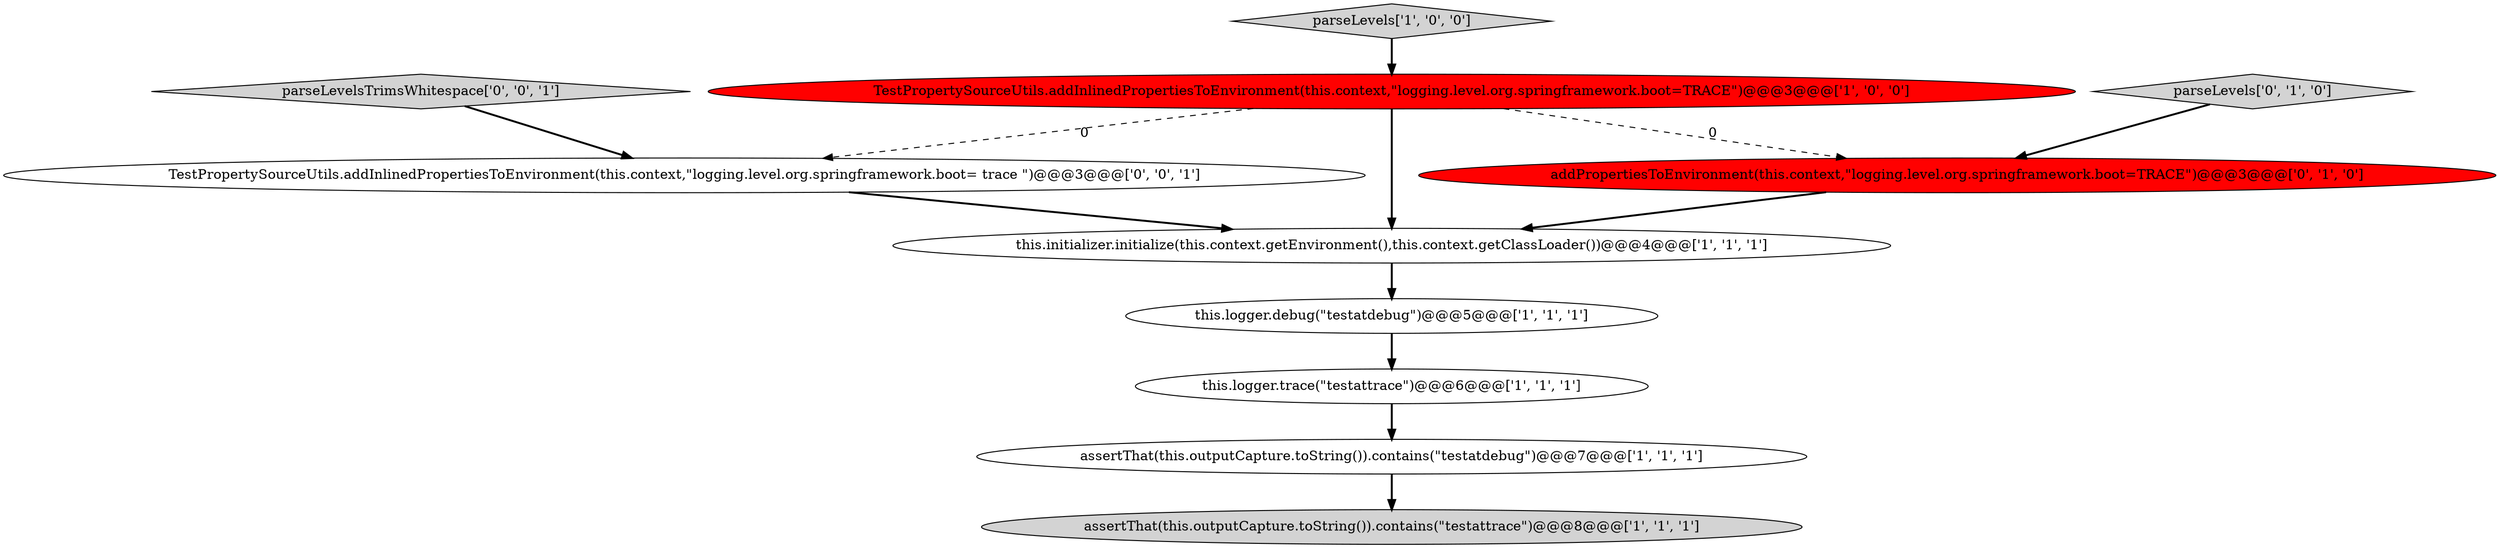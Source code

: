 digraph {
10 [style = filled, label = "parseLevelsTrimsWhitespace['0', '0', '1']", fillcolor = lightgray, shape = diamond image = "AAA0AAABBB3BBB"];
5 [style = filled, label = "TestPropertySourceUtils.addInlinedPropertiesToEnvironment(this.context,\"logging.level.org.springframework.boot=TRACE\")@@@3@@@['1', '0', '0']", fillcolor = red, shape = ellipse image = "AAA1AAABBB1BBB"];
9 [style = filled, label = "TestPropertySourceUtils.addInlinedPropertiesToEnvironment(this.context,\"logging.level.org.springframework.boot= trace \")@@@3@@@['0', '0', '1']", fillcolor = white, shape = ellipse image = "AAA0AAABBB3BBB"];
3 [style = filled, label = "this.logger.debug(\"testatdebug\")@@@5@@@['1', '1', '1']", fillcolor = white, shape = ellipse image = "AAA0AAABBB1BBB"];
4 [style = filled, label = "this.initializer.initialize(this.context.getEnvironment(),this.context.getClassLoader())@@@4@@@['1', '1', '1']", fillcolor = white, shape = ellipse image = "AAA0AAABBB1BBB"];
0 [style = filled, label = "assertThat(this.outputCapture.toString()).contains(\"testatdebug\")@@@7@@@['1', '1', '1']", fillcolor = white, shape = ellipse image = "AAA0AAABBB1BBB"];
7 [style = filled, label = "parseLevels['0', '1', '0']", fillcolor = lightgray, shape = diamond image = "AAA0AAABBB2BBB"];
6 [style = filled, label = "parseLevels['1', '0', '0']", fillcolor = lightgray, shape = diamond image = "AAA0AAABBB1BBB"];
8 [style = filled, label = "addPropertiesToEnvironment(this.context,\"logging.level.org.springframework.boot=TRACE\")@@@3@@@['0', '1', '0']", fillcolor = red, shape = ellipse image = "AAA1AAABBB2BBB"];
1 [style = filled, label = "this.logger.trace(\"testattrace\")@@@6@@@['1', '1', '1']", fillcolor = white, shape = ellipse image = "AAA0AAABBB1BBB"];
2 [style = filled, label = "assertThat(this.outputCapture.toString()).contains(\"testattrace\")@@@8@@@['1', '1', '1']", fillcolor = lightgray, shape = ellipse image = "AAA0AAABBB1BBB"];
5->8 [style = dashed, label="0"];
4->3 [style = bold, label=""];
6->5 [style = bold, label=""];
5->9 [style = dashed, label="0"];
10->9 [style = bold, label=""];
1->0 [style = bold, label=""];
8->4 [style = bold, label=""];
3->1 [style = bold, label=""];
7->8 [style = bold, label=""];
5->4 [style = bold, label=""];
9->4 [style = bold, label=""];
0->2 [style = bold, label=""];
}
